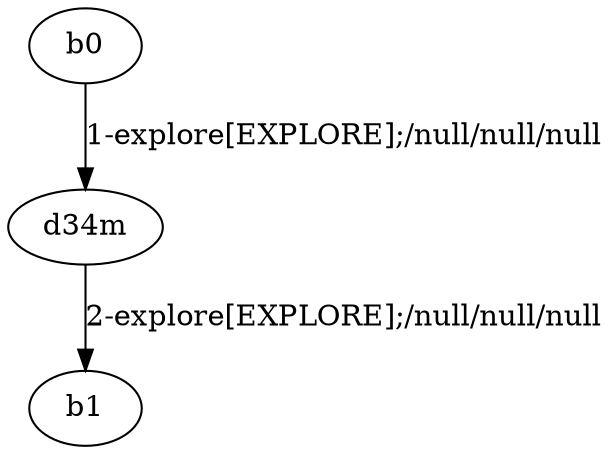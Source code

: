 # Total number of goals covered by this test: 1
# d34m --> b1

digraph g {
"b0" -> "d34m" [label = "1-explore[EXPLORE];/null/null/null"];
"d34m" -> "b1" [label = "2-explore[EXPLORE];/null/null/null"];
}